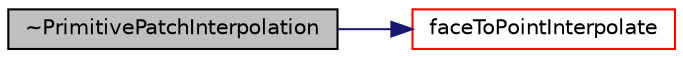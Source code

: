 digraph "~PrimitivePatchInterpolation"
{
  bgcolor="transparent";
  edge [fontname="Helvetica",fontsize="10",labelfontname="Helvetica",labelfontsize="10"];
  node [fontname="Helvetica",fontsize="10",shape=record];
  rankdir="LR";
  Node1 [label="~PrimitivePatchInterpolation",height=0.2,width=0.4,color="black", fillcolor="grey75", style="filled", fontcolor="black"];
  Node1 -> Node2 [color="midnightblue",fontsize="10",style="solid",fontname="Helvetica"];
  Node2 [label="faceToPointInterpolate",height=0.2,width=0.4,color="red",URL="$a02012.html#a1860db67b520c806c3c2e6c3d8269dd8",tooltip="Interpolate from faces to points. "];
}
